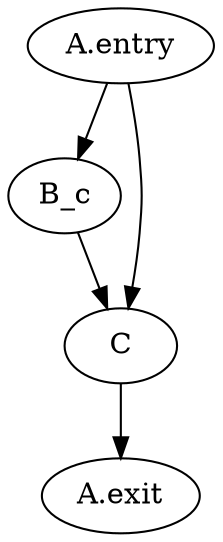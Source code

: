 strict digraph {
	"A.entry" ;
	"B_c" ;
	"C" ;
	"A.exit" ;

	"C" -> "A.exit" ;
	"B_c" -> "C" ;
	"A.entry" -> "C" ;
	"A.entry" -> "B_c" ;
}
